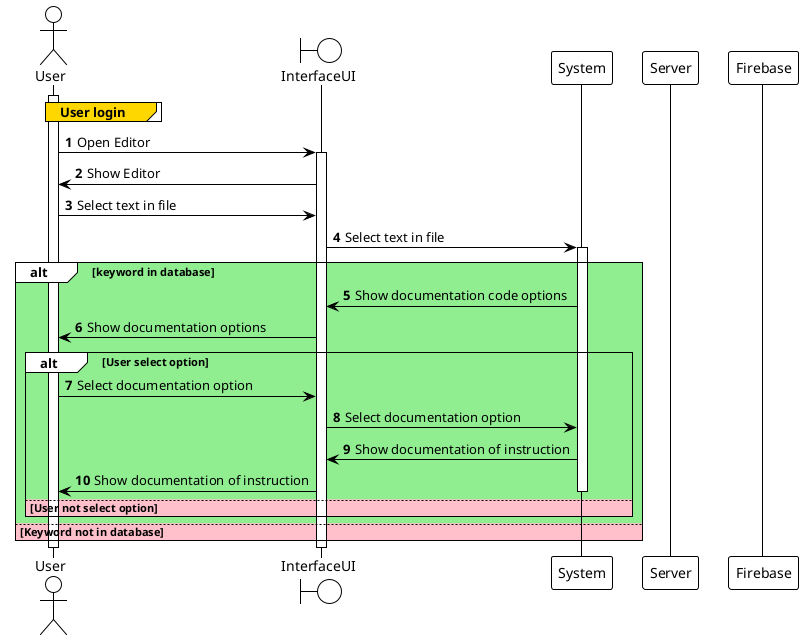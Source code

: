 @startuml
'https://plantuml.com/sequence-diagram
!theme plain

autonumber

actor User
boundary InterfaceUI
participant System
participant Server
participant Firebase

activate User
group#Gold User login

end
User -> InterfaceUI: Open Editor
activate InterfaceUI
User <- InterfaceUI: Show Editor
User -> InterfaceUI: Select text in file
InterfaceUI -> System: Select text in file
activate System

alt #LightGreen keyword in database
  InterfaceUI <- System: Show documentation code options
  User <- InterfaceUI: Show documentation options
  alt #LightGreen User select option
    User -> InterfaceUI: Select documentation option
    InterfaceUI -> System: Select documentation option
    InterfaceUI <- System: Show documentation of instruction
    User <- InterfaceUI: Show documentation of instruction
    'User <- InterfaceUI: Whow Write text
  else #Pink User not select option
    deactivate System
  end
else #Pink Keyword not in database
  'InterfaceUI <- System: Edit file error
  'User x<- InterfaceUI: Edit file error
end

deactivate InterfaceUI
deactivate User

@enduml
